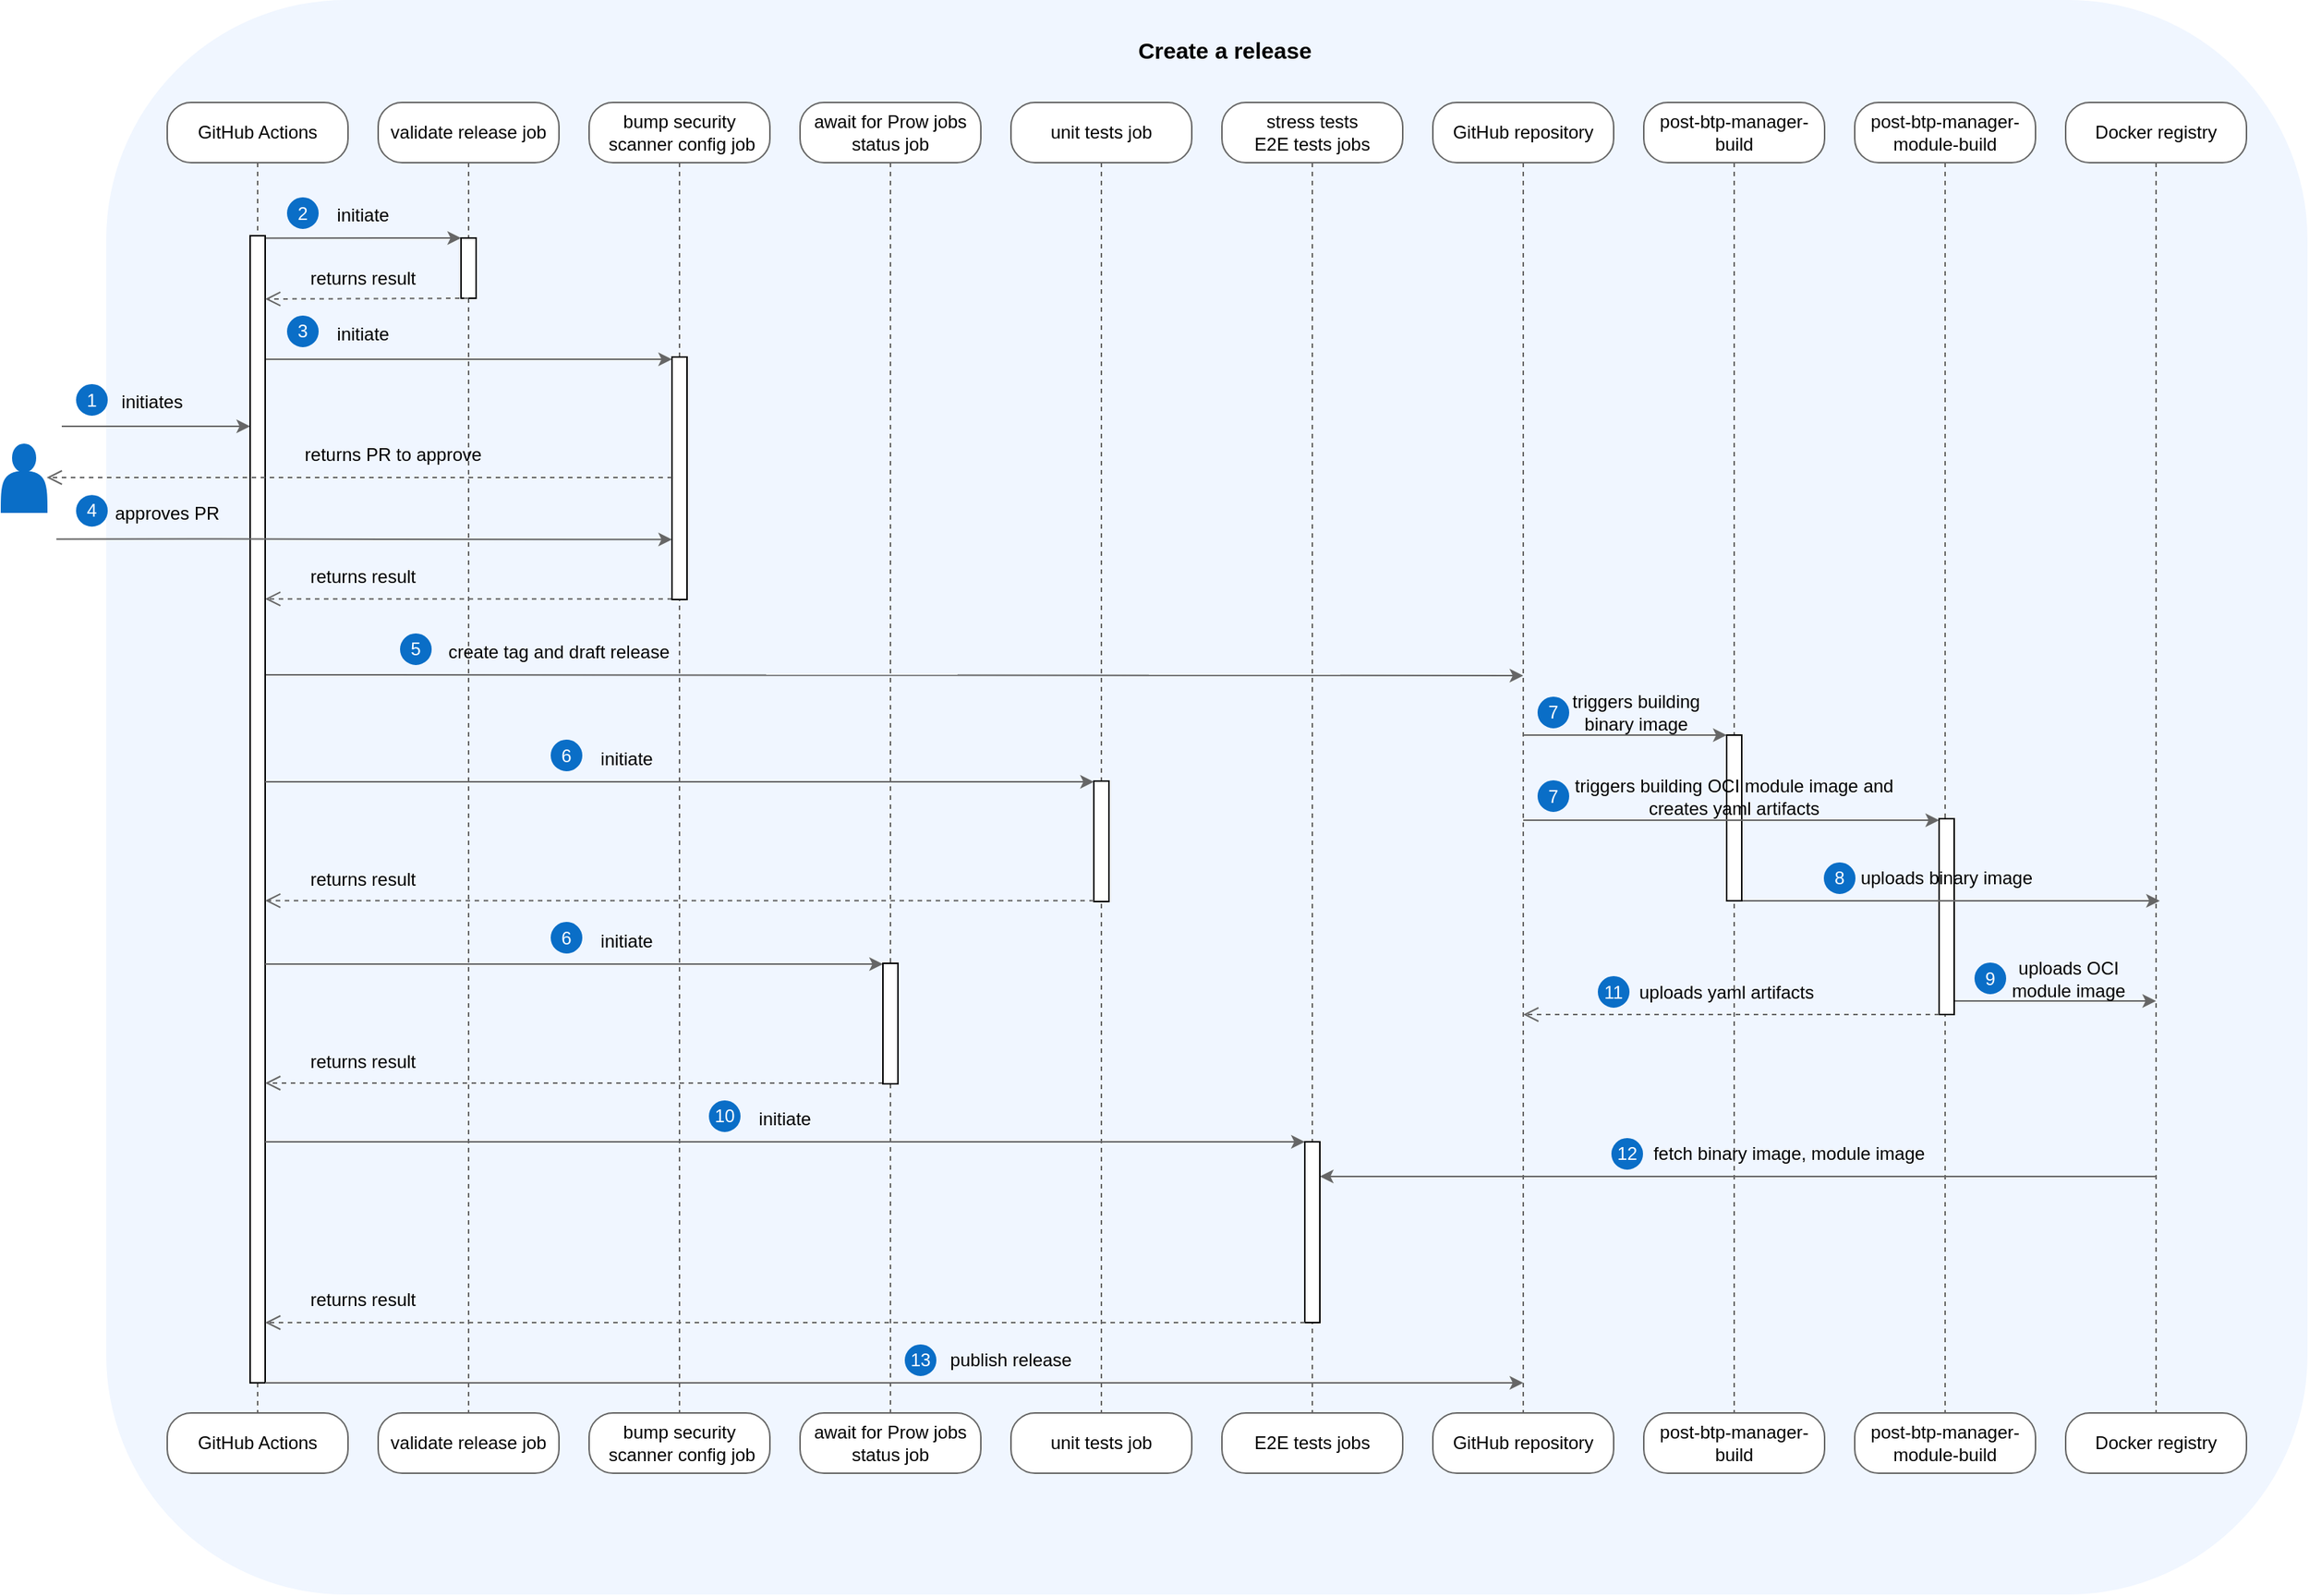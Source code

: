 <mxfile version="21.7.2" type="device">
  <diagram name="Page-1" id="CJYWuD-pApp3X6JHcklv">
    <mxGraphModel dx="2304" dy="1251" grid="1" gridSize="10" guides="1" tooltips="1" connect="1" arrows="1" fold="1" page="1" pageScale="1" pageWidth="827" pageHeight="1169" background="#ffffff" math="0" shadow="0">
      <root>
        <mxCell id="0" />
        <mxCell id="1" parent="0" />
        <mxCell id="fWN6U2PsKUXUR3X5_iIi-8" value="" style="rounded=1;whiteSpace=wrap;html=1;fillColor=#f0f6ff;strokeColor=#f0f6ff;verticalAlign=bottom;" parent="1" vertex="1">
          <mxGeometry x="150" y="82.5" width="1460" height="1057.5" as="geometry" />
        </mxCell>
        <mxCell id="fWN6U2PsKUXUR3X5_iIi-105" value="" style="edgeStyle=orthogonalEdgeStyle;html=1;verticalAlign=bottom;endArrow=none;endSize=8;strokeColor=#666666;rounded=1;endFill=0;dashed=1;entryX=0.5;entryY=0;entryDx=0;entryDy=0;" parent="1" source="fWN6U2PsKUXUR3X5_iIi-15" target="fWN6U2PsKUXUR3X5_iIi-17" edge="1">
          <mxGeometry relative="1" as="geometry">
            <mxPoint x="810" y="900.571" as="targetPoint" />
            <mxPoint x="810" y="190" as="sourcePoint" />
          </mxGeometry>
        </mxCell>
        <mxCell id="fWN6U2PsKUXUR3X5_iIi-28" value="" style="edgeStyle=orthogonalEdgeStyle;html=1;verticalAlign=bottom;endArrow=none;endSize=8;strokeColor=#666666;rounded=1;entryX=0.5;entryY=0;entryDx=0;entryDy=0;endFill=0;dashed=1;" parent="1" source="fWN6U2PsKUXUR3X5_iIi-27" target="fWN6U2PsKUXUR3X5_iIi-29" edge="1">
          <mxGeometry relative="1" as="geometry">
            <mxPoint x="1370" y="250" as="targetPoint" />
          </mxGeometry>
        </mxCell>
        <mxCell id="fWN6U2PsKUXUR3X5_iIi-88" value="" style="edgeStyle=elbowEdgeStyle;rounded=1;orthogonalLoop=1;jettySize=auto;html=1;elbow=vertical;strokeColor=#666666;" parent="1" edge="1">
          <mxGeometry relative="1" as="geometry">
            <mxPoint x="1376" y="746.5" as="sourcePoint" />
            <mxPoint x="1510" y="746.5" as="targetPoint" />
          </mxGeometry>
        </mxCell>
        <mxCell id="fWN6U2PsKUXUR3X5_iIi-81" value="" style="html=1;points=[];perimeter=orthogonalPerimeter;outlineConnect=0;targetShapes=umlLifeline;portConstraint=eastwest;newEdgeStyle={&quot;edgeStyle&quot;:&quot;elbowEdgeStyle&quot;,&quot;elbow&quot;:&quot;vertical&quot;,&quot;curved&quot;:0,&quot;rounded&quot;:0};" parent="1" vertex="1">
          <mxGeometry x="1366" y="625.5" width="10" height="130" as="geometry" />
        </mxCell>
        <mxCell id="fWN6U2PsKUXUR3X5_iIi-5" value="" style="shape=actor;whiteSpace=wrap;html=1;fillColor=#0a6ec7;strokeColor=#0a6ec7;" parent="1" vertex="1">
          <mxGeometry x="80" y="377" width="30" height="45" as="geometry" />
        </mxCell>
        <mxCell id="fWN6U2PsKUXUR3X5_iIi-9" value="GitHub Actions" style="rounded=1;whiteSpace=wrap;html=1;arcSize=40;fontColor=#000000;fillColor=#FFFFFF;strokeColor=#666666;" parent="1" vertex="1">
          <mxGeometry x="190" y="150" width="120" height="40" as="geometry" />
        </mxCell>
        <mxCell id="fWN6U2PsKUXUR3X5_iIi-13" value="GitHub Actions" style="rounded=1;whiteSpace=wrap;html=1;arcSize=40;fontColor=#000000;fillColor=#FFFFFF;strokeColor=#666666;" parent="1" vertex="1">
          <mxGeometry x="190" y="1020" width="120" height="40" as="geometry" />
        </mxCell>
        <mxCell id="fWN6U2PsKUXUR3X5_iIi-15" value="unit tests job" style="rounded=1;whiteSpace=wrap;html=1;arcSize=40;fontColor=#000000;fillColor=#FFFFFF;strokeColor=#666666;" parent="1" vertex="1">
          <mxGeometry x="750" y="150" width="120" height="40" as="geometry" />
        </mxCell>
        <mxCell id="fWN6U2PsKUXUR3X5_iIi-17" value="unit tests job" style="rounded=1;whiteSpace=wrap;html=1;arcSize=40;fontColor=#000000;fillColor=#FFFFFF;strokeColor=#666666;" parent="1" vertex="1">
          <mxGeometry x="750" y="1020" width="120" height="40" as="geometry" />
        </mxCell>
        <mxCell id="fWN6U2PsKUXUR3X5_iIi-18" value="stress tests&lt;br&gt;E2E tests jobs" style="rounded=1;whiteSpace=wrap;html=1;arcSize=40;fontColor=#000000;fillColor=#FFFFFF;strokeColor=#666666;" parent="1" vertex="1">
          <mxGeometry x="890" y="150" width="120" height="40" as="geometry" />
        </mxCell>
        <mxCell id="fWN6U2PsKUXUR3X5_iIi-20" value="E2E tests jobs" style="rounded=1;whiteSpace=wrap;html=1;arcSize=40;fontColor=#000000;fillColor=#FFFFFF;strokeColor=#666666;" parent="1" vertex="1">
          <mxGeometry x="890" y="1020" width="120" height="40" as="geometry" />
        </mxCell>
        <mxCell id="fWN6U2PsKUXUR3X5_iIi-21" value="GitHub repository" style="rounded=1;whiteSpace=wrap;html=1;arcSize=40;fontColor=#000000;fillColor=#FFFFFF;strokeColor=#666666;" parent="1" vertex="1">
          <mxGeometry x="1030" y="150" width="120" height="40" as="geometry" />
        </mxCell>
        <mxCell id="fWN6U2PsKUXUR3X5_iIi-22" value="" style="edgeStyle=orthogonalEdgeStyle;html=1;verticalAlign=bottom;endArrow=none;endSize=8;strokeColor=#666666;rounded=1;entryX=0.5;entryY=0;entryDx=0;entryDy=0;endFill=0;dashed=1;" parent="1" source="fWN6U2PsKUXUR3X5_iIi-21" target="fWN6U2PsKUXUR3X5_iIi-23" edge="1">
          <mxGeometry relative="1" as="geometry">
            <mxPoint x="1090" y="250" as="targetPoint" />
          </mxGeometry>
        </mxCell>
        <mxCell id="fWN6U2PsKUXUR3X5_iIi-23" value="GitHub repository" style="rounded=1;whiteSpace=wrap;html=1;arcSize=40;fontColor=#000000;fillColor=#FFFFFF;strokeColor=#666666;" parent="1" vertex="1">
          <mxGeometry x="1030" y="1020" width="120" height="40" as="geometry" />
        </mxCell>
        <mxCell id="fWN6U2PsKUXUR3X5_iIi-24" value="post-btp-manager-build" style="rounded=1;whiteSpace=wrap;html=1;arcSize=40;fontColor=#000000;fillColor=#FFFFFF;strokeColor=#666666;" parent="1" vertex="1">
          <mxGeometry x="1170" y="150" width="120" height="40" as="geometry" />
        </mxCell>
        <mxCell id="fWN6U2PsKUXUR3X5_iIi-25" value="" style="edgeStyle=orthogonalEdgeStyle;html=1;verticalAlign=bottom;endArrow=none;endSize=8;strokeColor=#666666;rounded=1;entryX=0.5;entryY=0;entryDx=0;entryDy=0;endFill=0;dashed=1;" parent="1" source="fWN6U2PsKUXUR3X5_iIi-24" target="fWN6U2PsKUXUR3X5_iIi-26" edge="1">
          <mxGeometry relative="1" as="geometry">
            <mxPoint x="1230" y="250" as="targetPoint" />
          </mxGeometry>
        </mxCell>
        <mxCell id="fWN6U2PsKUXUR3X5_iIi-26" value="post-btp-manager-build" style="rounded=1;whiteSpace=wrap;html=1;arcSize=40;fontColor=#000000;fillColor=#FFFFFF;strokeColor=#666666;" parent="1" vertex="1">
          <mxGeometry x="1170" y="1020" width="120" height="40" as="geometry" />
        </mxCell>
        <mxCell id="fWN6U2PsKUXUR3X5_iIi-27" value="post-btp-manager-module-build" style="rounded=1;whiteSpace=wrap;html=1;arcSize=40;fontColor=#000000;fillColor=#FFFFFF;strokeColor=#666666;" parent="1" vertex="1">
          <mxGeometry x="1310" y="150" width="120" height="40" as="geometry" />
        </mxCell>
        <mxCell id="fWN6U2PsKUXUR3X5_iIi-29" value="post-btp-manager-module-build" style="rounded=1;whiteSpace=wrap;html=1;arcSize=40;fontColor=#000000;fillColor=#FFFFFF;strokeColor=#666666;" parent="1" vertex="1">
          <mxGeometry x="1310" y="1020" width="120" height="40" as="geometry" />
        </mxCell>
        <mxCell id="fWN6U2PsKUXUR3X5_iIi-30" value="Docker registry" style="rounded=1;whiteSpace=wrap;html=1;arcSize=40;fontColor=#000000;fillColor=#FFFFFF;strokeColor=#666666;" parent="1" vertex="1">
          <mxGeometry x="1450" y="150" width="120" height="40" as="geometry" />
        </mxCell>
        <mxCell id="fWN6U2PsKUXUR3X5_iIi-32" value="Docker registry" style="rounded=1;whiteSpace=wrap;html=1;arcSize=40;fontColor=#000000;fillColor=#FFFFFF;strokeColor=#666666;" parent="1" vertex="1">
          <mxGeometry x="1450" y="1020" width="120" height="40" as="geometry" />
        </mxCell>
        <mxCell id="fWN6U2PsKUXUR3X5_iIi-58" value="" style="edgeStyle=elbowEdgeStyle;rounded=1;orthogonalLoop=1;jettySize=auto;html=1;elbow=vertical;strokeColor=#666666;" parent="1" edge="1" target="JRshGmQCwWdGFa1VaoXA-8">
          <mxGeometry relative="1" as="geometry">
            <mxPoint x="255" y="240.07" as="sourcePoint" />
            <mxPoint x="290" y="240.07" as="targetPoint" />
          </mxGeometry>
        </mxCell>
        <mxCell id="fWN6U2PsKUXUR3X5_iIi-95" value="" style="edgeStyle=elbowEdgeStyle;rounded=1;orthogonalLoop=1;jettySize=auto;html=1;elbow=vertical;strokeColor=#666666;" parent="1" edge="1">
          <mxGeometry relative="1" as="geometry">
            <mxPoint x="245" y="530" as="sourcePoint" />
            <mxPoint x="1090" y="531" as="targetPoint" />
          </mxGeometry>
        </mxCell>
        <mxCell id="fWN6U2PsKUXUR3X5_iIi-39" value="" style="edgeStyle=orthogonalEdgeStyle;rounded=1;orthogonalLoop=1;jettySize=auto;html=1;strokeColor=#666666;" parent="1" target="fWN6U2PsKUXUR3X5_iIi-36" edge="1">
          <mxGeometry relative="1" as="geometry">
            <Array as="points">
              <mxPoint x="210" y="365" />
              <mxPoint x="210" y="365" />
            </Array>
            <mxPoint x="120" y="365" as="sourcePoint" />
          </mxGeometry>
        </mxCell>
        <mxCell id="fWN6U2PsKUXUR3X5_iIi-51" value="Create a release" style="text;html=1;strokeColor=none;fillColor=none;align=center;verticalAlign=middle;whiteSpace=wrap;rounded=0;fontSize=15;fontStyle=1" parent="1" vertex="1">
          <mxGeometry x="827" y="100" width="130" height="30" as="geometry" />
        </mxCell>
        <mxCell id="fWN6U2PsKUXUR3X5_iIi-70" value="" style="edgeStyle=elbowEdgeStyle;rounded=1;orthogonalLoop=1;jettySize=auto;html=1;elbow=vertical;strokeColor=#666666;" parent="1" edge="1">
          <mxGeometry relative="1" as="geometry">
            <mxPoint x="1227.5" y="680" as="sourcePoint" />
            <mxPoint x="1512.5" y="680" as="targetPoint" />
          </mxGeometry>
        </mxCell>
        <mxCell id="fWN6U2PsKUXUR3X5_iIi-62" value="" style="html=1;points=[];perimeter=orthogonalPerimeter;outlineConnect=0;targetShapes=umlLifeline;portConstraint=eastwest;newEdgeStyle={&quot;edgeStyle&quot;:&quot;elbowEdgeStyle&quot;,&quot;elbow&quot;:&quot;vertical&quot;,&quot;curved&quot;:0,&quot;rounded&quot;:0};" parent="1" vertex="1">
          <mxGeometry x="1225" y="570" width="10" height="110" as="geometry" />
        </mxCell>
        <mxCell id="fWN6U2PsKUXUR3X5_iIi-66" value="" style="edgeStyle=elbowEdgeStyle;rounded=1;orthogonalLoop=1;jettySize=auto;html=1;elbow=vertical;verticalAlign=bottom;strokeColor=#666666;" parent="1" target="fWN6U2PsKUXUR3X5_iIi-62" edge="1">
          <mxGeometry relative="1" as="geometry">
            <mxPoint x="1090" y="570" as="sourcePoint" />
            <Array as="points">
              <mxPoint x="1160" y="570" />
            </Array>
          </mxGeometry>
        </mxCell>
        <mxCell id="fWN6U2PsKUXUR3X5_iIi-68" value="triggers building binary image" style="text;html=1;strokeColor=none;fillColor=none;align=center;verticalAlign=middle;whiteSpace=wrap;rounded=0;" parent="1" vertex="1">
          <mxGeometry x="1110" y="540" width="110" height="30" as="geometry" />
        </mxCell>
        <mxCell id="fWN6U2PsKUXUR3X5_iIi-74" value="triggers building OCI module image and creates yaml artifacts" style="text;html=1;strokeColor=none;fillColor=none;align=center;verticalAlign=middle;whiteSpace=wrap;rounded=0;" parent="1" vertex="1">
          <mxGeometry x="1110" y="595.5" width="240" height="30" as="geometry" />
        </mxCell>
        <mxCell id="fWN6U2PsKUXUR3X5_iIi-83" value="" style="html=1;verticalAlign=bottom;endArrow=open;dashed=1;endSize=8;edgeStyle=elbowEdgeStyle;elbow=vertical;rounded=1;strokeColor=#666666;" parent="1" edge="1">
          <mxGeometry x="0.348" y="-20" relative="1" as="geometry">
            <mxPoint x="1090" y="755.5" as="targetPoint" />
            <mxPoint x="1366" y="755.5" as="sourcePoint" />
            <mxPoint as="offset" />
          </mxGeometry>
        </mxCell>
        <mxCell id="fWN6U2PsKUXUR3X5_iIi-84" value="uploads yaml artifacts" style="text;html=1;strokeColor=none;fillColor=none;align=center;verticalAlign=middle;whiteSpace=wrap;rounded=0;" parent="1" vertex="1">
          <mxGeometry x="1160" y="725.5" width="130" height="30" as="geometry" />
        </mxCell>
        <mxCell id="fWN6U2PsKUXUR3X5_iIi-90" value="uploads OCI module image" style="text;html=1;strokeColor=none;fillColor=none;align=center;verticalAlign=middle;whiteSpace=wrap;rounded=0;" parent="1" vertex="1">
          <mxGeometry x="1400" y="716.5" width="104" height="30" as="geometry" />
        </mxCell>
        <mxCell id="fWN6U2PsKUXUR3X5_iIi-110" value="" style="edgeStyle=elbowEdgeStyle;rounded=1;orthogonalLoop=1;jettySize=auto;html=1;elbow=vertical;strokeColor=#666666;" parent="1" target="fWN6U2PsKUXUR3X5_iIi-98" edge="1">
          <mxGeometry relative="1" as="geometry">
            <mxPoint x="1510" y="863" as="sourcePoint" />
            <mxPoint x="994" y="862.5" as="targetPoint" />
          </mxGeometry>
        </mxCell>
        <mxCell id="93VO_P9OMc8iU-WbTYkY-9" value="" style="edgeStyle=elbowEdgeStyle;rounded=1;orthogonalLoop=1;jettySize=auto;html=1;elbow=vertical;strokeColor=#666666;" parent="1" edge="1" target="JRshGmQCwWdGFa1VaoXA-21">
          <mxGeometry relative="1" as="geometry">
            <mxPoint x="255" y="320.5" as="sourcePoint" />
            <mxPoint x="525" y="320.574" as="targetPoint" />
          </mxGeometry>
        </mxCell>
        <mxCell id="fWN6U2PsKUXUR3X5_iIi-108" value="" style="html=1;verticalAlign=bottom;endArrow=open;endSize=8;edgeStyle=elbowEdgeStyle;elbow=vertical;rounded=1;dashed=1;strokeColor=#666666;" parent="1" target="fWN6U2PsKUXUR3X5_iIi-36" edge="1" source="JRshGmQCwWdGFa1VaoXA-21">
          <mxGeometry relative="1" as="geometry">
            <mxPoint x="257.5" y="479.57" as="targetPoint" />
            <mxPoint x="522.5" y="479.57" as="sourcePoint" />
            <Array as="points">
              <mxPoint x="342.5" y="479.57" />
              <mxPoint x="445.5" y="479.57" />
            </Array>
          </mxGeometry>
        </mxCell>
        <mxCell id="fWN6U2PsKUXUR3X5_iIi-111" value="" style="edgeStyle=orthogonalEdgeStyle;html=1;verticalAlign=bottom;endArrow=none;endSize=8;strokeColor=#666666;rounded=1;entryDx=0;entryDy=0;endFill=0;dashed=1;entryX=0.5;entryY=0;exitX=0.5;exitY=1;exitDx=0;exitDy=0;" parent="1" edge="1" target="fWN6U2PsKUXUR3X5_iIi-32" source="fWN6U2PsKUXUR3X5_iIi-30">
          <mxGeometry relative="1" as="geometry">
            <mxPoint x="1510" y="806.5" as="targetPoint" />
            <mxPoint x="1510" y="756.5" as="sourcePoint" />
          </mxGeometry>
        </mxCell>
        <mxCell id="fWN6U2PsKUXUR3X5_iIi-112" value="fetch binary image, module image" style="text;html=1;strokeColor=none;fillColor=none;align=center;verticalAlign=middle;whiteSpace=wrap;rounded=0;" parent="1" vertex="1">
          <mxGeometry x="1149" y="833" width="235" height="30" as="geometry" />
        </mxCell>
        <mxCell id="fWN6U2PsKUXUR3X5_iIi-107" value="" style="edgeStyle=elbowEdgeStyle;rounded=1;orthogonalLoop=1;jettySize=auto;html=1;elbow=vertical;strokeColor=#666666;" parent="1" edge="1">
          <mxGeometry relative="1" as="geometry">
            <mxPoint x="1090" y="626.5" as="sourcePoint" />
            <mxPoint x="1366" y="626.5" as="targetPoint" />
            <Array as="points">
              <mxPoint x="1350" y="626.5" />
            </Array>
          </mxGeometry>
        </mxCell>
        <mxCell id="fWN6U2PsKUXUR3X5_iIi-75" value="uploads binary image" style="text;html=1;strokeColor=none;fillColor=none;align=center;verticalAlign=middle;whiteSpace=wrap;rounded=0;" parent="1" vertex="1">
          <mxGeometry x="1296" y="650" width="150" height="30" as="geometry" />
        </mxCell>
        <mxCell id="93VO_P9OMc8iU-WbTYkY-5" value="&lt;font color=&quot;#ffffff&quot;&gt;12&lt;/font&gt;" style="ellipse;whiteSpace=wrap;html=1;aspect=fixed;fillColor=#0a6ec7;strokeColor=#0a6ec7;" parent="1" vertex="1">
          <mxGeometry x="1149" y="838" width="20" height="20" as="geometry" />
        </mxCell>
        <mxCell id="93VO_P9OMc8iU-WbTYkY-10" value="initiate" style="text;html=1;strokeColor=none;fillColor=none;align=center;verticalAlign=middle;whiteSpace=wrap;rounded=0;" parent="1" vertex="1">
          <mxGeometry x="290" y="289" width="60" height="30" as="geometry" />
        </mxCell>
        <mxCell id="93VO_P9OMc8iU-WbTYkY-12" value="&lt;font color=&quot;#ffffff&quot;&gt;3&lt;/font&gt;" style="ellipse;whiteSpace=wrap;html=1;aspect=fixed;fillColor=#0a6ec7;strokeColor=#0a6ec7;" parent="1" vertex="1">
          <mxGeometry x="270" y="292" width="20" height="20" as="geometry" />
        </mxCell>
        <mxCell id="93VO_P9OMc8iU-WbTYkY-13" value="&lt;font color=&quot;#ffffff&quot;&gt;7&lt;/font&gt;" style="ellipse;whiteSpace=wrap;html=1;aspect=fixed;fillColor=#0a6ec7;strokeColor=#0a6ec7;" parent="1" vertex="1">
          <mxGeometry x="1100" y="600.5" width="20" height="20" as="geometry" />
        </mxCell>
        <mxCell id="93VO_P9OMc8iU-WbTYkY-14" value="&lt;font color=&quot;#ffffff&quot;&gt;7&lt;/font&gt;" style="ellipse;whiteSpace=wrap;html=1;aspect=fixed;fillColor=#0a6ec7;strokeColor=#0a6ec7;" parent="1" vertex="1">
          <mxGeometry x="1100" y="545" width="20" height="20" as="geometry" />
        </mxCell>
        <mxCell id="93VO_P9OMc8iU-WbTYkY-15" value="&lt;font color=&quot;#ffffff&quot;&gt;8&lt;/font&gt;" style="ellipse;whiteSpace=wrap;html=1;aspect=fixed;fillColor=#0a6ec7;strokeColor=#0a6ec7;" parent="1" vertex="1">
          <mxGeometry x="1290" y="655" width="20" height="20" as="geometry" />
        </mxCell>
        <mxCell id="93VO_P9OMc8iU-WbTYkY-16" value="&lt;font color=&quot;#ffffff&quot;&gt;9&lt;/font&gt;" style="ellipse;whiteSpace=wrap;html=1;aspect=fixed;fillColor=#0a6ec7;strokeColor=#0a6ec7;" parent="1" vertex="1">
          <mxGeometry x="1390" y="721.5" width="20" height="20" as="geometry" />
        </mxCell>
        <mxCell id="93VO_P9OMc8iU-WbTYkY-17" value="&lt;font color=&quot;#ffffff&quot;&gt;11&lt;/font&gt;" style="ellipse;whiteSpace=wrap;html=1;aspect=fixed;fillColor=#0a6ec7;strokeColor=#0a6ec7;" parent="1" vertex="1">
          <mxGeometry x="1140" y="730.5" width="20" height="20" as="geometry" />
        </mxCell>
        <mxCell id="JRshGmQCwWdGFa1VaoXA-4" value="validate release job" style="rounded=1;whiteSpace=wrap;html=1;arcSize=40;fontColor=#000000;fillColor=#FFFFFF;strokeColor=#666666;" vertex="1" parent="1">
          <mxGeometry x="330" y="150" width="120" height="40" as="geometry" />
        </mxCell>
        <mxCell id="JRshGmQCwWdGFa1VaoXA-5" value="bump&amp;nbsp;security&lt;br&gt;&amp;nbsp;scanner config job" style="rounded=1;whiteSpace=wrap;html=1;arcSize=40;fontColor=#000000;fillColor=#FFFFFF;strokeColor=#666666;" vertex="1" parent="1">
          <mxGeometry x="470" y="150" width="120" height="40" as="geometry" />
        </mxCell>
        <mxCell id="JRshGmQCwWdGFa1VaoXA-6" value="await for Prow jobs status job" style="rounded=1;whiteSpace=wrap;html=1;arcSize=40;fontColor=#000000;fillColor=#FFFFFF;strokeColor=#666666;" vertex="1" parent="1">
          <mxGeometry x="610" y="150" width="120" height="40" as="geometry" />
        </mxCell>
        <mxCell id="JRshGmQCwWdGFa1VaoXA-9" value="" style="edgeStyle=orthogonalEdgeStyle;html=1;verticalAlign=bottom;endArrow=none;endSize=8;strokeColor=#666666;rounded=1;endFill=0;dashed=1;entryX=0.5;entryY=0;entryDx=0;entryDy=0;" edge="1" parent="1" source="JRshGmQCwWdGFa1VaoXA-4" target="JRshGmQCwWdGFa1VaoXA-69">
          <mxGeometry relative="1" as="geometry">
            <mxPoint x="390" y="1040" as="targetPoint" />
            <mxPoint x="389.58" y="190" as="sourcePoint" />
            <Array as="points" />
          </mxGeometry>
        </mxCell>
        <mxCell id="JRshGmQCwWdGFa1VaoXA-8" value="" style="html=1;points=[];perimeter=orthogonalPerimeter;outlineConnect=0;targetShapes=umlLifeline;portConstraint=eastwest;newEdgeStyle={&quot;edgeStyle&quot;:&quot;elbowEdgeStyle&quot;,&quot;elbow&quot;:&quot;vertical&quot;,&quot;curved&quot;:0,&quot;rounded&quot;:0};" vertex="1" parent="1">
          <mxGeometry x="385" y="240" width="10" height="40" as="geometry" />
        </mxCell>
        <mxCell id="JRshGmQCwWdGFa1VaoXA-11" value="" style="edgeStyle=orthogonalEdgeStyle;html=1;verticalAlign=bottom;endArrow=none;endSize=8;strokeColor=#666666;rounded=1;entryX=0.5;entryY=0;entryDx=0;entryDy=0;endFill=0;dashed=1;" edge="1" parent="1" source="fWN6U2PsKUXUR3X5_iIi-9" target="fWN6U2PsKUXUR3X5_iIi-13">
          <mxGeometry relative="1" as="geometry">
            <mxPoint x="250" y="550" as="targetPoint" />
            <mxPoint x="250" y="190" as="sourcePoint" />
          </mxGeometry>
        </mxCell>
        <mxCell id="fWN6U2PsKUXUR3X5_iIi-36" value="" style="html=1;points=[];perimeter=orthogonalPerimeter;outlineConnect=0;targetShapes=umlLifeline;portConstraint=eastwest;newEdgeStyle={&quot;edgeStyle&quot;:&quot;elbowEdgeStyle&quot;,&quot;elbow&quot;:&quot;vertical&quot;,&quot;curved&quot;:0,&quot;rounded&quot;:0};" parent="1" vertex="1">
          <mxGeometry x="245" y="238.5" width="10" height="761.5" as="geometry" />
        </mxCell>
        <mxCell id="JRshGmQCwWdGFa1VaoXA-13" value="initiate" style="text;html=1;strokeColor=none;fillColor=none;align=center;verticalAlign=middle;whiteSpace=wrap;rounded=0;" vertex="1" parent="1">
          <mxGeometry x="290" y="210" width="60" height="30" as="geometry" />
        </mxCell>
        <mxCell id="JRshGmQCwWdGFa1VaoXA-14" value="&lt;font color=&quot;#ffffff&quot;&gt;2&lt;/font&gt;" style="ellipse;whiteSpace=wrap;html=1;aspect=fixed;fillColor=#0a6ec7;strokeColor=#0a6ec7;" vertex="1" parent="1">
          <mxGeometry x="270" y="213.5" width="20" height="20" as="geometry" />
        </mxCell>
        <mxCell id="JRshGmQCwWdGFa1VaoXA-15" value="" style="html=1;verticalAlign=bottom;endArrow=open;endSize=8;edgeStyle=elbowEdgeStyle;elbow=vertical;rounded=1;dashed=1;strokeColor=#666666;" edge="1" parent="1" source="JRshGmQCwWdGFa1VaoXA-8">
          <mxGeometry relative="1" as="geometry">
            <mxPoint x="255" y="280.5" as="targetPoint" />
            <Array as="points">
              <mxPoint x="308" y="280.5" />
            </Array>
            <mxPoint x="495" y="281" as="sourcePoint" />
          </mxGeometry>
        </mxCell>
        <mxCell id="JRshGmQCwWdGFa1VaoXA-16" value="returns result" style="text;html=1;strokeColor=none;fillColor=none;align=center;verticalAlign=middle;whiteSpace=wrap;rounded=0;" vertex="1" parent="1">
          <mxGeometry x="280" y="251.5" width="80" height="30" as="geometry" />
        </mxCell>
        <mxCell id="JRshGmQCwWdGFa1VaoXA-17" value="" style="edgeStyle=orthogonalEdgeStyle;html=1;verticalAlign=bottom;endArrow=none;endSize=8;strokeColor=#666666;rounded=1;endFill=0;dashed=1;entryX=0.5;entryY=0;entryDx=0;entryDy=0;" edge="1" parent="1" source="JRshGmQCwWdGFa1VaoXA-5" target="JRshGmQCwWdGFa1VaoXA-68">
          <mxGeometry relative="1" as="geometry">
            <mxPoint x="530" y="1040" as="targetPoint" />
            <mxPoint x="529.53" y="190" as="sourcePoint" />
          </mxGeometry>
        </mxCell>
        <mxCell id="JRshGmQCwWdGFa1VaoXA-21" value="" style="html=1;points=[];perimeter=orthogonalPerimeter;outlineConnect=0;targetShapes=umlLifeline;portConstraint=eastwest;newEdgeStyle={&quot;edgeStyle&quot;:&quot;elbowEdgeStyle&quot;,&quot;elbow&quot;:&quot;vertical&quot;,&quot;curved&quot;:0,&quot;rounded&quot;:0};" vertex="1" parent="1">
          <mxGeometry x="525" y="319" width="10" height="161" as="geometry" />
        </mxCell>
        <mxCell id="JRshGmQCwWdGFa1VaoXA-25" value="" style="html=1;verticalAlign=bottom;endArrow=open;endSize=8;edgeStyle=elbowEdgeStyle;elbow=vertical;rounded=1;dashed=1;strokeColor=#666666;" edge="1" parent="1" target="fWN6U2PsKUXUR3X5_iIi-5">
          <mxGeometry relative="1" as="geometry">
            <mxPoint x="120" y="400" as="targetPoint" />
            <Array as="points">
              <mxPoint x="110" y="399" />
            </Array>
            <mxPoint x="525" y="399" as="sourcePoint" />
          </mxGeometry>
        </mxCell>
        <mxCell id="JRshGmQCwWdGFa1VaoXA-26" value="returns PR to approve" style="text;html=1;strokeColor=none;fillColor=none;align=center;verticalAlign=middle;whiteSpace=wrap;rounded=0;" vertex="1" parent="1">
          <mxGeometry x="280" y="369" width="120" height="30" as="geometry" />
        </mxCell>
        <mxCell id="JRshGmQCwWdGFa1VaoXA-28" value="" style="edgeStyle=orthogonalEdgeStyle;rounded=1;orthogonalLoop=1;jettySize=auto;html=1;strokeColor=#666666;exitX=1.023;exitY=0.913;exitDx=0;exitDy=0;exitPerimeter=0;" edge="1" parent="1">
          <mxGeometry relative="1" as="geometry">
            <Array as="points">
              <mxPoint x="215" y="440.17" />
            </Array>
            <mxPoint x="116.38" y="439.84" as="sourcePoint" />
            <mxPoint x="525" y="440.17" as="targetPoint" />
          </mxGeometry>
        </mxCell>
        <mxCell id="JRshGmQCwWdGFa1VaoXA-32" value="initiates" style="text;html=1;strokeColor=none;fillColor=none;align=center;verticalAlign=middle;whiteSpace=wrap;rounded=0;" vertex="1" parent="1">
          <mxGeometry x="150" y="334" width="60" height="30" as="geometry" />
        </mxCell>
        <mxCell id="JRshGmQCwWdGFa1VaoXA-33" value="&lt;font color=&quot;#ffffff&quot;&gt;1&lt;/font&gt;" style="ellipse;whiteSpace=wrap;html=1;aspect=fixed;fillColor=#0a6ec7;strokeColor=#0a6ec7;" vertex="1" parent="1">
          <mxGeometry x="130" y="337.5" width="20" height="20" as="geometry" />
        </mxCell>
        <mxCell id="JRshGmQCwWdGFa1VaoXA-34" value="approves PR" style="text;html=1;strokeColor=none;fillColor=none;align=center;verticalAlign=middle;whiteSpace=wrap;rounded=0;" vertex="1" parent="1">
          <mxGeometry x="150" y="407.57" width="80" height="30" as="geometry" />
        </mxCell>
        <mxCell id="JRshGmQCwWdGFa1VaoXA-35" value="&lt;font color=&quot;#ffffff&quot;&gt;4&lt;/font&gt;" style="ellipse;whiteSpace=wrap;html=1;aspect=fixed;fillColor=#0a6ec7;strokeColor=#0a6ec7;" vertex="1" parent="1">
          <mxGeometry x="130" y="411.07" width="20" height="20" as="geometry" />
        </mxCell>
        <mxCell id="JRshGmQCwWdGFa1VaoXA-36" value="returns result" style="text;html=1;strokeColor=none;fillColor=none;align=center;verticalAlign=middle;whiteSpace=wrap;rounded=0;" vertex="1" parent="1">
          <mxGeometry x="280" y="450" width="80" height="30" as="geometry" />
        </mxCell>
        <mxCell id="JRshGmQCwWdGFa1VaoXA-37" value="create tag and draft release" style="text;html=1;strokeColor=none;fillColor=none;align=center;verticalAlign=middle;whiteSpace=wrap;rounded=0;" vertex="1" parent="1">
          <mxGeometry x="365" y="500" width="170" height="30" as="geometry" />
        </mxCell>
        <mxCell id="JRshGmQCwWdGFa1VaoXA-38" value="&lt;font color=&quot;#ffffff&quot;&gt;5&lt;/font&gt;" style="ellipse;whiteSpace=wrap;html=1;aspect=fixed;fillColor=#0a6ec7;strokeColor=#0a6ec7;" vertex="1" parent="1">
          <mxGeometry x="345" y="503" width="20" height="20" as="geometry" />
        </mxCell>
        <mxCell id="JRshGmQCwWdGFa1VaoXA-40" value="" style="edgeStyle=orthogonalEdgeStyle;html=1;verticalAlign=bottom;endArrow=none;endSize=8;strokeColor=#666666;rounded=1;endFill=0;dashed=1;exitX=0.5;exitY=1;exitDx=0;exitDy=0;entryX=0.5;entryY=0;entryDx=0;entryDy=0;" edge="1" parent="1" source="JRshGmQCwWdGFa1VaoXA-49" target="JRshGmQCwWdGFa1VaoXA-67">
          <mxGeometry relative="1" as="geometry">
            <mxPoint x="670" y="1040" as="targetPoint" />
            <mxPoint x="669.58" y="202.57" as="sourcePoint" />
          </mxGeometry>
        </mxCell>
        <mxCell id="fWN6U2PsKUXUR3X5_iIi-54" value="" style="html=1;points=[];perimeter=orthogonalPerimeter;outlineConnect=0;targetShapes=umlLifeline;portConstraint=eastwest;newEdgeStyle={&quot;edgeStyle&quot;:&quot;elbowEdgeStyle&quot;,&quot;elbow&quot;:&quot;vertical&quot;,&quot;curved&quot;:0,&quot;rounded&quot;:0};" parent="1" vertex="1">
          <mxGeometry x="805" y="600.5" width="10" height="80" as="geometry" />
        </mxCell>
        <mxCell id="JRshGmQCwWdGFa1VaoXA-44" value="" style="edgeStyle=elbowEdgeStyle;rounded=1;orthogonalLoop=1;jettySize=auto;html=1;elbow=vertical;strokeColor=#666666;" edge="1" parent="1" target="fWN6U2PsKUXUR3X5_iIi-54">
          <mxGeometry relative="1" as="geometry">
            <mxPoint x="255" y="601" as="sourcePoint" />
            <mxPoint x="525" y="600.5" as="targetPoint" />
          </mxGeometry>
        </mxCell>
        <mxCell id="JRshGmQCwWdGFa1VaoXA-45" value="initiate" style="text;html=1;strokeColor=none;fillColor=none;align=center;verticalAlign=middle;whiteSpace=wrap;rounded=0;" vertex="1" parent="1">
          <mxGeometry x="465" y="570.5" width="60" height="30" as="geometry" />
        </mxCell>
        <mxCell id="JRshGmQCwWdGFa1VaoXA-46" value="&lt;font color=&quot;#ffffff&quot;&gt;6&lt;/font&gt;" style="ellipse;whiteSpace=wrap;html=1;aspect=fixed;fillColor=#0a6ec7;strokeColor=#0a6ec7;" vertex="1" parent="1">
          <mxGeometry x="445" y="573.5" width="20" height="20" as="geometry" />
        </mxCell>
        <mxCell id="JRshGmQCwWdGFa1VaoXA-47" value="" style="html=1;verticalAlign=bottom;endArrow=open;endSize=8;edgeStyle=elbowEdgeStyle;elbow=vertical;rounded=1;dashed=1;strokeColor=#666666;" edge="1" parent="1" source="fWN6U2PsKUXUR3X5_iIi-54" target="fWN6U2PsKUXUR3X5_iIi-36">
          <mxGeometry relative="1" as="geometry">
            <mxPoint x="480" y="680.36" as="targetPoint" />
            <mxPoint x="800" y="680" as="sourcePoint" />
            <Array as="points">
              <mxPoint x="567.5" y="679.93" />
              <mxPoint x="670.5" y="679.93" />
            </Array>
          </mxGeometry>
        </mxCell>
        <mxCell id="JRshGmQCwWdGFa1VaoXA-48" value="returns result" style="text;html=1;strokeColor=none;fillColor=none;align=center;verticalAlign=middle;whiteSpace=wrap;rounded=0;" vertex="1" parent="1">
          <mxGeometry x="280" y="650.5" width="80" height="30" as="geometry" />
        </mxCell>
        <mxCell id="JRshGmQCwWdGFa1VaoXA-50" value="" style="edgeStyle=elbowEdgeStyle;rounded=1;orthogonalLoop=1;jettySize=auto;html=1;elbow=vertical;strokeColor=#666666;" edge="1" parent="1" target="JRshGmQCwWdGFa1VaoXA-49" source="fWN6U2PsKUXUR3X5_iIi-36">
          <mxGeometry relative="1" as="geometry">
            <mxPoint x="300" y="722" as="sourcePoint" />
            <mxPoint x="360" y="721.5" as="targetPoint" />
            <Array as="points">
              <mxPoint x="350" y="722" />
            </Array>
          </mxGeometry>
        </mxCell>
        <mxCell id="JRshGmQCwWdGFa1VaoXA-51" value="" style="html=1;verticalAlign=bottom;endArrow=open;endSize=8;edgeStyle=elbowEdgeStyle;elbow=vertical;rounded=1;dashed=1;strokeColor=#666666;" edge="1" parent="1" source="JRshGmQCwWdGFa1VaoXA-49" target="fWN6U2PsKUXUR3X5_iIi-36">
          <mxGeometry relative="1" as="geometry">
            <mxPoint x="340" y="800" as="targetPoint" />
            <mxPoint x="635" y="801" as="sourcePoint" />
            <Array as="points">
              <mxPoint x="410" y="801" />
              <mxPoint x="505.5" y="800.93" />
            </Array>
          </mxGeometry>
        </mxCell>
        <mxCell id="JRshGmQCwWdGFa1VaoXA-52" value="" style="edgeStyle=orthogonalEdgeStyle;html=1;verticalAlign=bottom;endArrow=none;endSize=8;strokeColor=#666666;rounded=1;endFill=0;dashed=1;exitX=0.5;exitY=1;exitDx=0;exitDy=0;" edge="1" parent="1" source="JRshGmQCwWdGFa1VaoXA-6" target="JRshGmQCwWdGFa1VaoXA-49">
          <mxGeometry relative="1" as="geometry">
            <mxPoint x="670" y="880" as="targetPoint" />
            <mxPoint x="670" y="190" as="sourcePoint" />
            <Array as="points">
              <mxPoint x="670" y="610" />
              <mxPoint x="670" y="610" />
            </Array>
          </mxGeometry>
        </mxCell>
        <mxCell id="JRshGmQCwWdGFa1VaoXA-49" value="" style="html=1;points=[];perimeter=orthogonalPerimeter;outlineConnect=0;targetShapes=umlLifeline;portConstraint=eastwest;newEdgeStyle={&quot;edgeStyle&quot;:&quot;elbowEdgeStyle&quot;,&quot;elbow&quot;:&quot;vertical&quot;,&quot;curved&quot;:0,&quot;rounded&quot;:0};" vertex="1" parent="1">
          <mxGeometry x="665" y="721.5" width="10" height="80" as="geometry" />
        </mxCell>
        <mxCell id="JRshGmQCwWdGFa1VaoXA-53" value="initiate" style="text;html=1;strokeColor=none;fillColor=none;align=center;verticalAlign=middle;whiteSpace=wrap;rounded=0;" vertex="1" parent="1">
          <mxGeometry x="465" y="691.5" width="60" height="30" as="geometry" />
        </mxCell>
        <mxCell id="JRshGmQCwWdGFa1VaoXA-54" value="&lt;font color=&quot;#ffffff&quot;&gt;6&lt;/font&gt;" style="ellipse;whiteSpace=wrap;html=1;aspect=fixed;fillColor=#0a6ec7;strokeColor=#0a6ec7;" vertex="1" parent="1">
          <mxGeometry x="445" y="694.5" width="20" height="20" as="geometry" />
        </mxCell>
        <mxCell id="JRshGmQCwWdGFa1VaoXA-55" value="returns result" style="text;html=1;strokeColor=none;fillColor=none;align=center;verticalAlign=middle;whiteSpace=wrap;rounded=0;" vertex="1" parent="1">
          <mxGeometry x="280" y="771.5" width="80" height="30" as="geometry" />
        </mxCell>
        <mxCell id="JRshGmQCwWdGFa1VaoXA-58" value="" style="edgeStyle=orthogonalEdgeStyle;html=1;verticalAlign=bottom;endArrow=none;endSize=8;strokeColor=#666666;rounded=1;entryX=0.5;entryY=0;entryDx=0;entryDy=0;endFill=0;dashed=1;" edge="1" parent="1" source="fWN6U2PsKUXUR3X5_iIi-18" target="fWN6U2PsKUXUR3X5_iIi-20">
          <mxGeometry relative="1" as="geometry">
            <mxPoint x="950" y="1050" as="targetPoint" />
            <mxPoint x="950" y="190" as="sourcePoint" />
          </mxGeometry>
        </mxCell>
        <mxCell id="fWN6U2PsKUXUR3X5_iIi-98" value="" style="html=1;points=[];perimeter=orthogonalPerimeter;outlineConnect=0;targetShapes=umlLifeline;portConstraint=eastwest;newEdgeStyle={&quot;edgeStyle&quot;:&quot;elbowEdgeStyle&quot;,&quot;elbow&quot;:&quot;vertical&quot;,&quot;curved&quot;:0,&quot;rounded&quot;:0};" parent="1" vertex="1">
          <mxGeometry x="945" y="840" width="10" height="120" as="geometry" />
        </mxCell>
        <mxCell id="JRshGmQCwWdGFa1VaoXA-59" value="" style="edgeStyle=elbowEdgeStyle;rounded=1;orthogonalLoop=1;jettySize=auto;html=1;elbow=vertical;strokeColor=#666666;" edge="1" parent="1" target="fWN6U2PsKUXUR3X5_iIi-98">
          <mxGeometry relative="1" as="geometry">
            <mxPoint x="255" y="840" as="sourcePoint" />
            <mxPoint x="930" y="840" as="targetPoint" />
            <Array as="points">
              <mxPoint x="350" y="840" />
            </Array>
          </mxGeometry>
        </mxCell>
        <mxCell id="JRshGmQCwWdGFa1VaoXA-60" value="initiate" style="text;html=1;strokeColor=none;fillColor=none;align=center;verticalAlign=middle;whiteSpace=wrap;rounded=0;" vertex="1" parent="1">
          <mxGeometry x="570" y="810" width="60" height="30" as="geometry" />
        </mxCell>
        <mxCell id="JRshGmQCwWdGFa1VaoXA-61" value="&lt;font color=&quot;#ffffff&quot;&gt;10&lt;/font&gt;" style="ellipse;whiteSpace=wrap;html=1;aspect=fixed;fillColor=#0a6ec7;strokeColor=#0a6ec7;" vertex="1" parent="1">
          <mxGeometry x="550" y="813" width="20" height="20" as="geometry" />
        </mxCell>
        <mxCell id="JRshGmQCwWdGFa1VaoXA-62" value="" style="html=1;verticalAlign=bottom;endArrow=open;endSize=8;edgeStyle=elbowEdgeStyle;elbow=vertical;rounded=1;dashed=1;strokeColor=#666666;" edge="1" parent="1" source="fWN6U2PsKUXUR3X5_iIi-98" target="fWN6U2PsKUXUR3X5_iIi-36">
          <mxGeometry relative="1" as="geometry">
            <mxPoint x="400" y="960" as="targetPoint" />
            <mxPoint x="810" y="960" as="sourcePoint" />
            <Array as="points">
              <mxPoint x="555" y="960" />
              <mxPoint x="650.5" y="959.93" />
            </Array>
          </mxGeometry>
        </mxCell>
        <mxCell id="JRshGmQCwWdGFa1VaoXA-63" value="returns result" style="text;html=1;strokeColor=none;fillColor=none;align=center;verticalAlign=middle;whiteSpace=wrap;rounded=0;" vertex="1" parent="1">
          <mxGeometry x="280" y="930" width="80" height="30" as="geometry" />
        </mxCell>
        <mxCell id="JRshGmQCwWdGFa1VaoXA-64" value="" style="edgeStyle=elbowEdgeStyle;rounded=1;orthogonalLoop=1;jettySize=auto;html=1;elbow=vertical;strokeColor=#666666;" edge="1" parent="1" source="fWN6U2PsKUXUR3X5_iIi-36">
          <mxGeometry relative="1" as="geometry">
            <mxPoint x="265" y="1000" as="sourcePoint" />
            <mxPoint x="1090" y="1000" as="targetPoint" />
            <Array as="points">
              <mxPoint x="360" y="1000" />
            </Array>
          </mxGeometry>
        </mxCell>
        <mxCell id="JRshGmQCwWdGFa1VaoXA-65" value="publish release" style="text;html=1;strokeColor=none;fillColor=none;align=center;verticalAlign=middle;whiteSpace=wrap;rounded=0;" vertex="1" parent="1">
          <mxGeometry x="695" y="970" width="110" height="30" as="geometry" />
        </mxCell>
        <mxCell id="JRshGmQCwWdGFa1VaoXA-66" value="&lt;font color=&quot;#ffffff&quot;&gt;13&lt;/font&gt;" style="ellipse;whiteSpace=wrap;html=1;aspect=fixed;fillColor=#0a6ec7;strokeColor=#0a6ec7;" vertex="1" parent="1">
          <mxGeometry x="680" y="975" width="20" height="20" as="geometry" />
        </mxCell>
        <mxCell id="JRshGmQCwWdGFa1VaoXA-67" value="await for Prow jobs status job" style="rounded=1;whiteSpace=wrap;html=1;arcSize=40;fontColor=#000000;fillColor=#FFFFFF;strokeColor=#666666;" vertex="1" parent="1">
          <mxGeometry x="610" y="1020" width="120" height="40" as="geometry" />
        </mxCell>
        <mxCell id="JRshGmQCwWdGFa1VaoXA-68" value="bump&amp;nbsp;security&lt;br&gt;&amp;nbsp;scanner config job" style="rounded=1;whiteSpace=wrap;html=1;arcSize=40;fontColor=#000000;fillColor=#FFFFFF;strokeColor=#666666;" vertex="1" parent="1">
          <mxGeometry x="470" y="1020" width="120" height="40" as="geometry" />
        </mxCell>
        <mxCell id="JRshGmQCwWdGFa1VaoXA-69" value="validate release job" style="rounded=1;whiteSpace=wrap;html=1;arcSize=40;fontColor=#000000;fillColor=#FFFFFF;strokeColor=#666666;" vertex="1" parent="1">
          <mxGeometry x="330" y="1020" width="120" height="40" as="geometry" />
        </mxCell>
      </root>
    </mxGraphModel>
  </diagram>
</mxfile>

